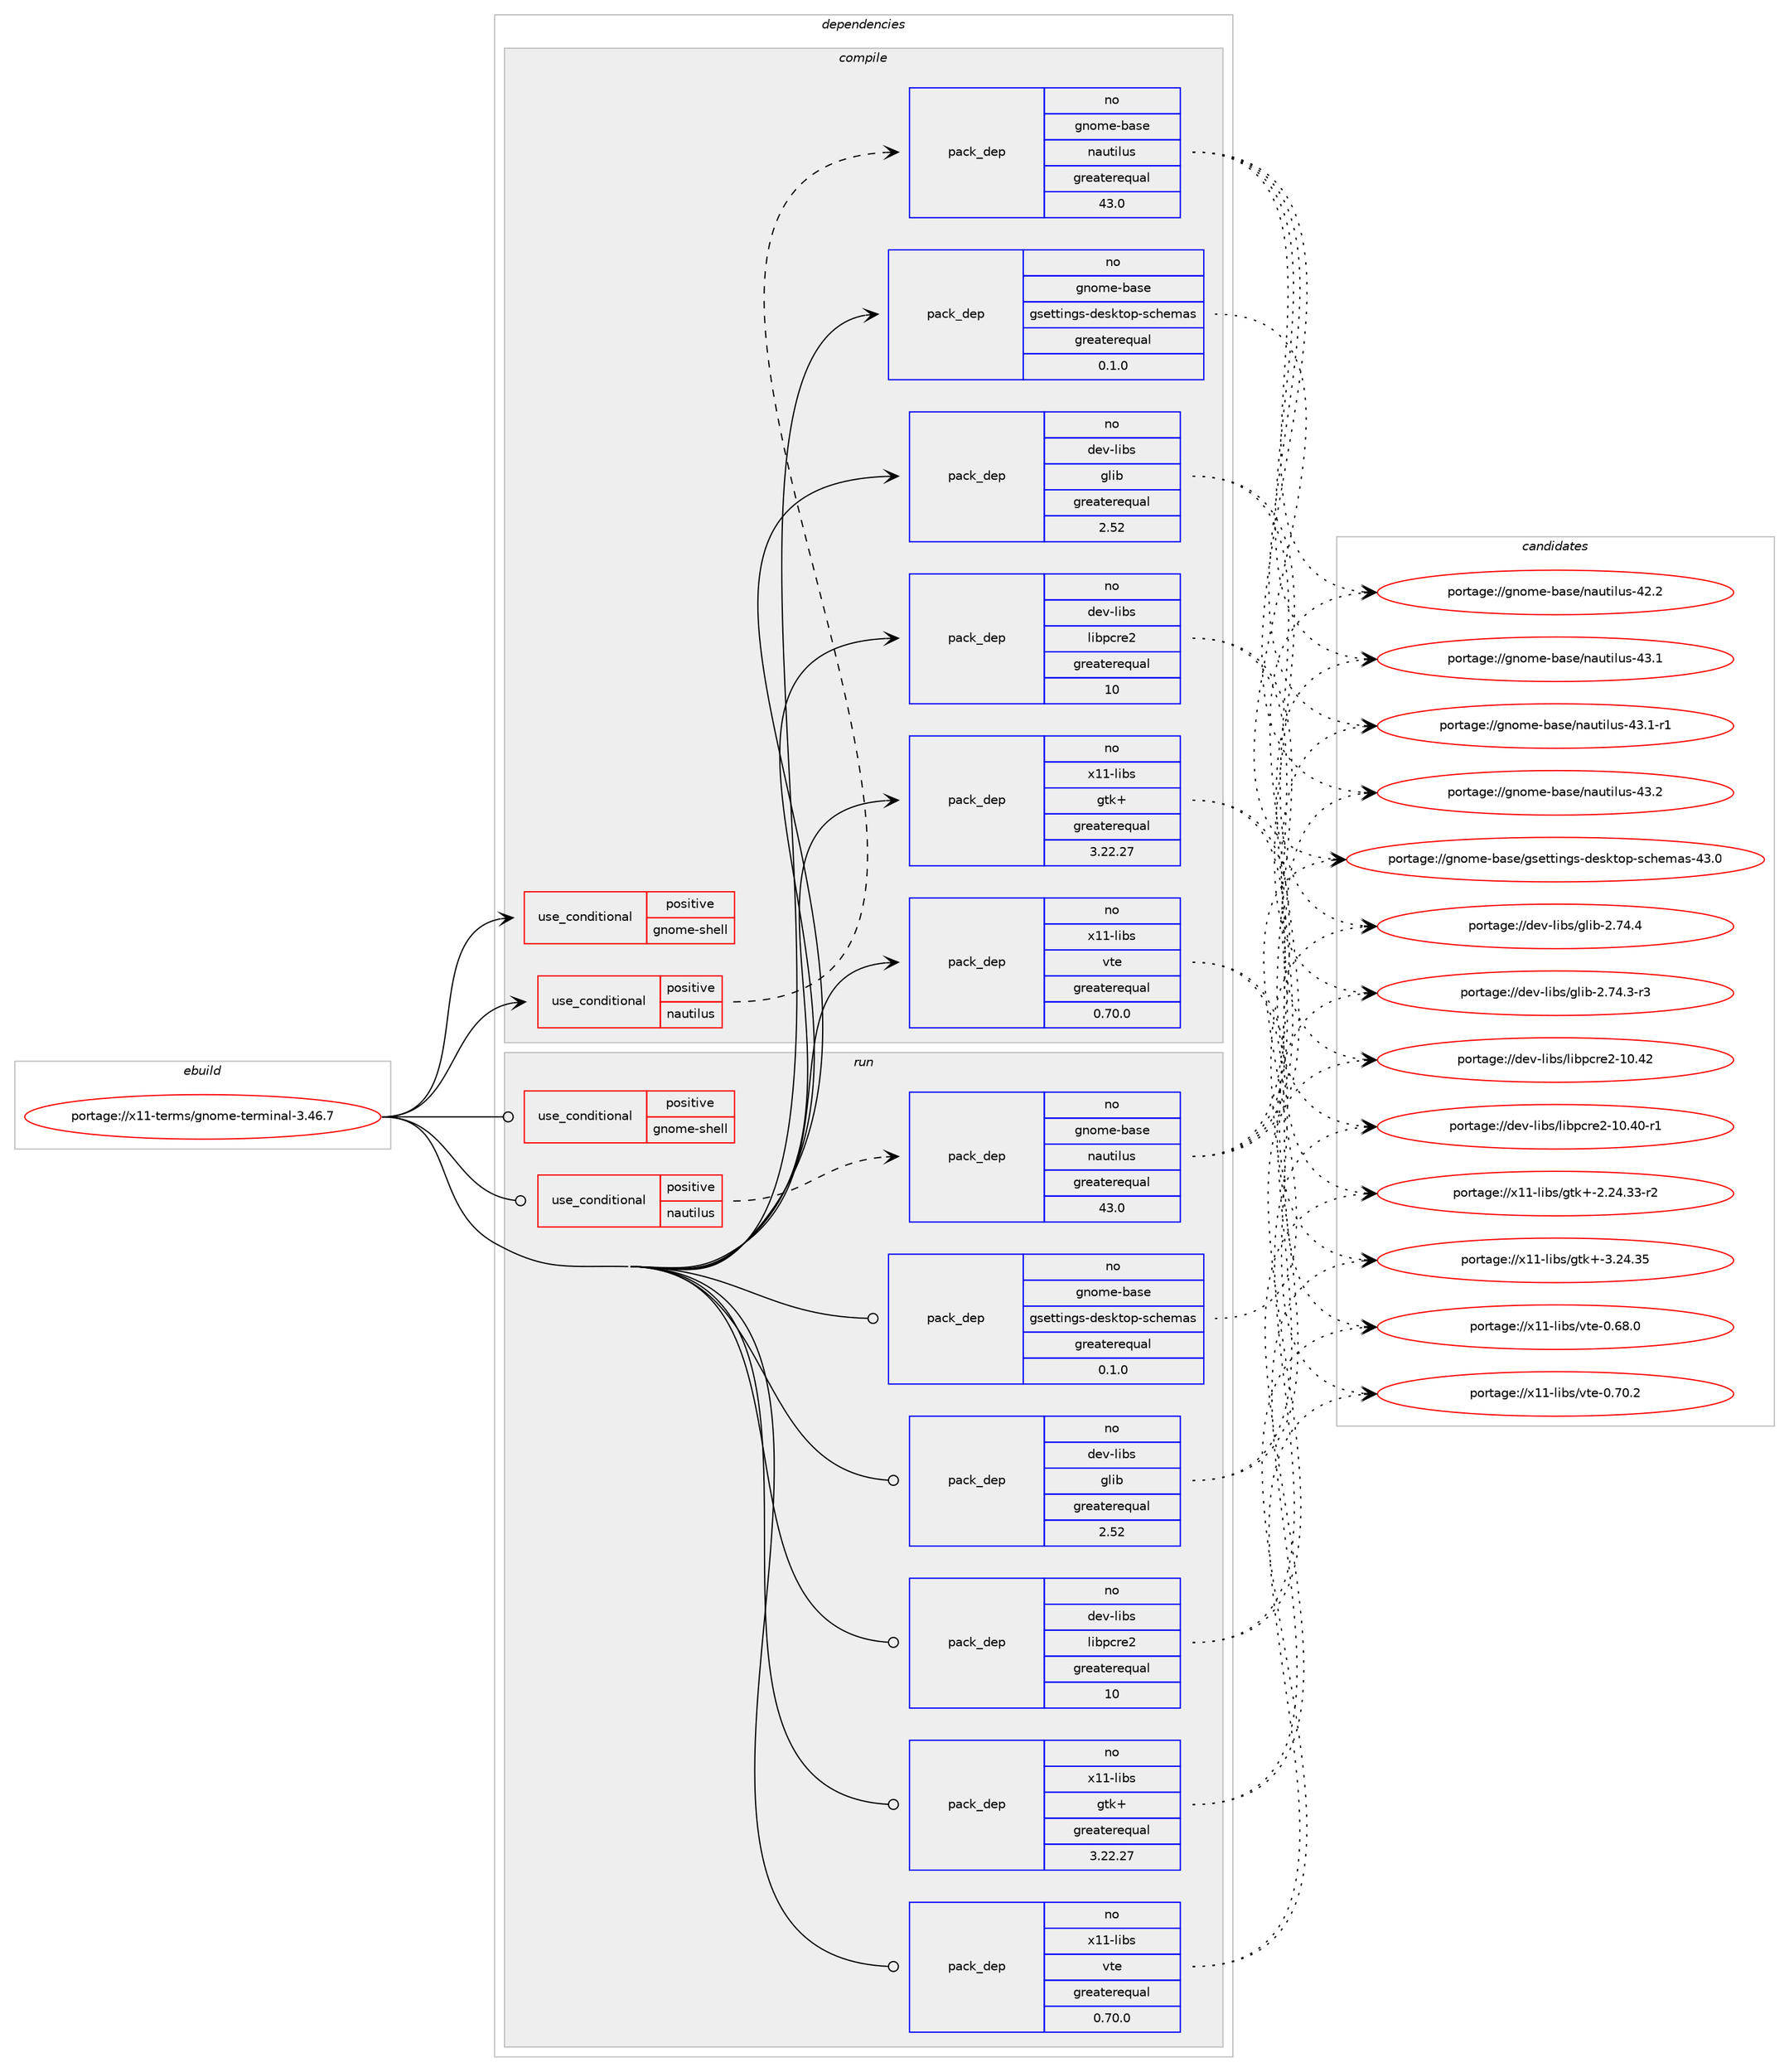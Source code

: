 digraph prolog {

# *************
# Graph options
# *************

newrank=true;
concentrate=true;
compound=true;
graph [rankdir=LR,fontname=Helvetica,fontsize=10,ranksep=1.5];#, ranksep=2.5, nodesep=0.2];
edge  [arrowhead=vee];
node  [fontname=Helvetica,fontsize=10];

# **********
# The ebuild
# **********

subgraph cluster_leftcol {
color=gray;
rank=same;
label=<<i>ebuild</i>>;
id [label="portage://x11-terms/gnome-terminal-3.46.7", color=red, width=4, href="../x11-terms/gnome-terminal-3.46.7.svg"];
}

# ****************
# The dependencies
# ****************

subgraph cluster_midcol {
color=gray;
label=<<i>dependencies</i>>;
subgraph cluster_compile {
fillcolor="#eeeeee";
style=filled;
label=<<i>compile</i>>;
subgraph cond7987 {
dependency13008 [label=<<TABLE BORDER="0" CELLBORDER="1" CELLSPACING="0" CELLPADDING="4"><TR><TD ROWSPAN="3" CELLPADDING="10">use_conditional</TD></TR><TR><TD>positive</TD></TR><TR><TD>gnome-shell</TD></TR></TABLE>>, shape=none, color=red];
# *** BEGIN UNKNOWN DEPENDENCY TYPE (TODO) ***
# dependency13008 -> package_dependency(portage://x11-terms/gnome-terminal-3.46.7,install,no,gnome-base,gnome-shell,none,[,,],[],[])
# *** END UNKNOWN DEPENDENCY TYPE (TODO) ***

}
id:e -> dependency13008:w [weight=20,style="solid",arrowhead="vee"];
subgraph cond7988 {
dependency13009 [label=<<TABLE BORDER="0" CELLBORDER="1" CELLSPACING="0" CELLPADDING="4"><TR><TD ROWSPAN="3" CELLPADDING="10">use_conditional</TD></TR><TR><TD>positive</TD></TR><TR><TD>nautilus</TD></TR></TABLE>>, shape=none, color=red];
subgraph pack4862 {
dependency13010 [label=<<TABLE BORDER="0" CELLBORDER="1" CELLSPACING="0" CELLPADDING="4" WIDTH="220"><TR><TD ROWSPAN="6" CELLPADDING="30">pack_dep</TD></TR><TR><TD WIDTH="110">no</TD></TR><TR><TD>gnome-base</TD></TR><TR><TD>nautilus</TD></TR><TR><TD>greaterequal</TD></TR><TR><TD>43.0</TD></TR></TABLE>>, shape=none, color=blue];
}
dependency13009:e -> dependency13010:w [weight=20,style="dashed",arrowhead="vee"];
}
id:e -> dependency13009:w [weight=20,style="solid",arrowhead="vee"];
subgraph pack4863 {
dependency13011 [label=<<TABLE BORDER="0" CELLBORDER="1" CELLSPACING="0" CELLPADDING="4" WIDTH="220"><TR><TD ROWSPAN="6" CELLPADDING="30">pack_dep</TD></TR><TR><TD WIDTH="110">no</TD></TR><TR><TD>dev-libs</TD></TR><TR><TD>glib</TD></TR><TR><TD>greaterequal</TD></TR><TR><TD>2.52</TD></TR></TABLE>>, shape=none, color=blue];
}
id:e -> dependency13011:w [weight=20,style="solid",arrowhead="vee"];
subgraph pack4864 {
dependency13012 [label=<<TABLE BORDER="0" CELLBORDER="1" CELLSPACING="0" CELLPADDING="4" WIDTH="220"><TR><TD ROWSPAN="6" CELLPADDING="30">pack_dep</TD></TR><TR><TD WIDTH="110">no</TD></TR><TR><TD>dev-libs</TD></TR><TR><TD>libpcre2</TD></TR><TR><TD>greaterequal</TD></TR><TR><TD>10</TD></TR></TABLE>>, shape=none, color=blue];
}
id:e -> dependency13012:w [weight=20,style="solid",arrowhead="vee"];
subgraph pack4865 {
dependency13013 [label=<<TABLE BORDER="0" CELLBORDER="1" CELLSPACING="0" CELLPADDING="4" WIDTH="220"><TR><TD ROWSPAN="6" CELLPADDING="30">pack_dep</TD></TR><TR><TD WIDTH="110">no</TD></TR><TR><TD>gnome-base</TD></TR><TR><TD>gsettings-desktop-schemas</TD></TR><TR><TD>greaterequal</TD></TR><TR><TD>0.1.0</TD></TR></TABLE>>, shape=none, color=blue];
}
id:e -> dependency13013:w [weight=20,style="solid",arrowhead="vee"];
# *** BEGIN UNKNOWN DEPENDENCY TYPE (TODO) ***
# id -> package_dependency(portage://x11-terms/gnome-terminal-3.46.7,install,no,sys-apps,util-linux,none,[,,],[],[])
# *** END UNKNOWN DEPENDENCY TYPE (TODO) ***

subgraph pack4866 {
dependency13014 [label=<<TABLE BORDER="0" CELLBORDER="1" CELLSPACING="0" CELLPADDING="4" WIDTH="220"><TR><TD ROWSPAN="6" CELLPADDING="30">pack_dep</TD></TR><TR><TD WIDTH="110">no</TD></TR><TR><TD>x11-libs</TD></TR><TR><TD>gtk+</TD></TR><TR><TD>greaterequal</TD></TR><TR><TD>3.22.27</TD></TR></TABLE>>, shape=none, color=blue];
}
id:e -> dependency13014:w [weight=20,style="solid",arrowhead="vee"];
subgraph pack4867 {
dependency13015 [label=<<TABLE BORDER="0" CELLBORDER="1" CELLSPACING="0" CELLPADDING="4" WIDTH="220"><TR><TD ROWSPAN="6" CELLPADDING="30">pack_dep</TD></TR><TR><TD WIDTH="110">no</TD></TR><TR><TD>x11-libs</TD></TR><TR><TD>vte</TD></TR><TR><TD>greaterequal</TD></TR><TR><TD>0.70.0</TD></TR></TABLE>>, shape=none, color=blue];
}
id:e -> dependency13015:w [weight=20,style="solid",arrowhead="vee"];
}
subgraph cluster_compileandrun {
fillcolor="#eeeeee";
style=filled;
label=<<i>compile and run</i>>;
}
subgraph cluster_run {
fillcolor="#eeeeee";
style=filled;
label=<<i>run</i>>;
subgraph cond7989 {
dependency13016 [label=<<TABLE BORDER="0" CELLBORDER="1" CELLSPACING="0" CELLPADDING="4"><TR><TD ROWSPAN="3" CELLPADDING="10">use_conditional</TD></TR><TR><TD>positive</TD></TR><TR><TD>gnome-shell</TD></TR></TABLE>>, shape=none, color=red];
# *** BEGIN UNKNOWN DEPENDENCY TYPE (TODO) ***
# dependency13016 -> package_dependency(portage://x11-terms/gnome-terminal-3.46.7,run,no,gnome-base,gnome-shell,none,[,,],[],[])
# *** END UNKNOWN DEPENDENCY TYPE (TODO) ***

}
id:e -> dependency13016:w [weight=20,style="solid",arrowhead="odot"];
subgraph cond7990 {
dependency13017 [label=<<TABLE BORDER="0" CELLBORDER="1" CELLSPACING="0" CELLPADDING="4"><TR><TD ROWSPAN="3" CELLPADDING="10">use_conditional</TD></TR><TR><TD>positive</TD></TR><TR><TD>nautilus</TD></TR></TABLE>>, shape=none, color=red];
subgraph pack4868 {
dependency13018 [label=<<TABLE BORDER="0" CELLBORDER="1" CELLSPACING="0" CELLPADDING="4" WIDTH="220"><TR><TD ROWSPAN="6" CELLPADDING="30">pack_dep</TD></TR><TR><TD WIDTH="110">no</TD></TR><TR><TD>gnome-base</TD></TR><TR><TD>nautilus</TD></TR><TR><TD>greaterequal</TD></TR><TR><TD>43.0</TD></TR></TABLE>>, shape=none, color=blue];
}
dependency13017:e -> dependency13018:w [weight=20,style="dashed",arrowhead="vee"];
}
id:e -> dependency13017:w [weight=20,style="solid",arrowhead="odot"];
subgraph pack4869 {
dependency13019 [label=<<TABLE BORDER="0" CELLBORDER="1" CELLSPACING="0" CELLPADDING="4" WIDTH="220"><TR><TD ROWSPAN="6" CELLPADDING="30">pack_dep</TD></TR><TR><TD WIDTH="110">no</TD></TR><TR><TD>dev-libs</TD></TR><TR><TD>glib</TD></TR><TR><TD>greaterequal</TD></TR><TR><TD>2.52</TD></TR></TABLE>>, shape=none, color=blue];
}
id:e -> dependency13019:w [weight=20,style="solid",arrowhead="odot"];
subgraph pack4870 {
dependency13020 [label=<<TABLE BORDER="0" CELLBORDER="1" CELLSPACING="0" CELLPADDING="4" WIDTH="220"><TR><TD ROWSPAN="6" CELLPADDING="30">pack_dep</TD></TR><TR><TD WIDTH="110">no</TD></TR><TR><TD>dev-libs</TD></TR><TR><TD>libpcre2</TD></TR><TR><TD>greaterequal</TD></TR><TR><TD>10</TD></TR></TABLE>>, shape=none, color=blue];
}
id:e -> dependency13020:w [weight=20,style="solid",arrowhead="odot"];
subgraph pack4871 {
dependency13021 [label=<<TABLE BORDER="0" CELLBORDER="1" CELLSPACING="0" CELLPADDING="4" WIDTH="220"><TR><TD ROWSPAN="6" CELLPADDING="30">pack_dep</TD></TR><TR><TD WIDTH="110">no</TD></TR><TR><TD>gnome-base</TD></TR><TR><TD>gsettings-desktop-schemas</TD></TR><TR><TD>greaterequal</TD></TR><TR><TD>0.1.0</TD></TR></TABLE>>, shape=none, color=blue];
}
id:e -> dependency13021:w [weight=20,style="solid",arrowhead="odot"];
# *** BEGIN UNKNOWN DEPENDENCY TYPE (TODO) ***
# id -> package_dependency(portage://x11-terms/gnome-terminal-3.46.7,run,no,sys-apps,util-linux,none,[,,],[],[])
# *** END UNKNOWN DEPENDENCY TYPE (TODO) ***

subgraph pack4872 {
dependency13022 [label=<<TABLE BORDER="0" CELLBORDER="1" CELLSPACING="0" CELLPADDING="4" WIDTH="220"><TR><TD ROWSPAN="6" CELLPADDING="30">pack_dep</TD></TR><TR><TD WIDTH="110">no</TD></TR><TR><TD>x11-libs</TD></TR><TR><TD>gtk+</TD></TR><TR><TD>greaterequal</TD></TR><TR><TD>3.22.27</TD></TR></TABLE>>, shape=none, color=blue];
}
id:e -> dependency13022:w [weight=20,style="solid",arrowhead="odot"];
subgraph pack4873 {
dependency13023 [label=<<TABLE BORDER="0" CELLBORDER="1" CELLSPACING="0" CELLPADDING="4" WIDTH="220"><TR><TD ROWSPAN="6" CELLPADDING="30">pack_dep</TD></TR><TR><TD WIDTH="110">no</TD></TR><TR><TD>x11-libs</TD></TR><TR><TD>vte</TD></TR><TR><TD>greaterequal</TD></TR><TR><TD>0.70.0</TD></TR></TABLE>>, shape=none, color=blue];
}
id:e -> dependency13023:w [weight=20,style="solid",arrowhead="odot"];
}
}

# **************
# The candidates
# **************

subgraph cluster_choices {
rank=same;
color=gray;
label=<<i>candidates</i>>;

subgraph choice4862 {
color=black;
nodesep=1;
choice10311011110910145989711510147110971171161051081171154552504650 [label="portage://gnome-base/nautilus-42.2", color=red, width=4,href="../gnome-base/nautilus-42.2.svg"];
choice10311011110910145989711510147110971171161051081171154552514649 [label="portage://gnome-base/nautilus-43.1", color=red, width=4,href="../gnome-base/nautilus-43.1.svg"];
choice103110111109101459897115101471109711711610510811711545525146494511449 [label="portage://gnome-base/nautilus-43.1-r1", color=red, width=4,href="../gnome-base/nautilus-43.1-r1.svg"];
choice10311011110910145989711510147110971171161051081171154552514650 [label="portage://gnome-base/nautilus-43.2", color=red, width=4,href="../gnome-base/nautilus-43.2.svg"];
dependency13010:e -> choice10311011110910145989711510147110971171161051081171154552504650:w [style=dotted,weight="100"];
dependency13010:e -> choice10311011110910145989711510147110971171161051081171154552514649:w [style=dotted,weight="100"];
dependency13010:e -> choice103110111109101459897115101471109711711610510811711545525146494511449:w [style=dotted,weight="100"];
dependency13010:e -> choice10311011110910145989711510147110971171161051081171154552514650:w [style=dotted,weight="100"];
}
subgraph choice4863 {
color=black;
nodesep=1;
choice10010111845108105981154710310810598455046555246514511451 [label="portage://dev-libs/glib-2.74.3-r3", color=red, width=4,href="../dev-libs/glib-2.74.3-r3.svg"];
choice1001011184510810598115471031081059845504655524652 [label="portage://dev-libs/glib-2.74.4", color=red, width=4,href="../dev-libs/glib-2.74.4.svg"];
dependency13011:e -> choice10010111845108105981154710310810598455046555246514511451:w [style=dotted,weight="100"];
dependency13011:e -> choice1001011184510810598115471031081059845504655524652:w [style=dotted,weight="100"];
}
subgraph choice4864 {
color=black;
nodesep=1;
choice1001011184510810598115471081059811299114101504549484652484511449 [label="portage://dev-libs/libpcre2-10.40-r1", color=red, width=4,href="../dev-libs/libpcre2-10.40-r1.svg"];
choice100101118451081059811547108105981129911410150454948465250 [label="portage://dev-libs/libpcre2-10.42", color=red, width=4,href="../dev-libs/libpcre2-10.42.svg"];
dependency13012:e -> choice1001011184510810598115471081059811299114101504549484652484511449:w [style=dotted,weight="100"];
dependency13012:e -> choice100101118451081059811547108105981129911410150454948465250:w [style=dotted,weight="100"];
}
subgraph choice4865 {
color=black;
nodesep=1;
choice10311011110910145989711510147103115101116116105110103115451001011151071161111124511599104101109971154552514648 [label="portage://gnome-base/gsettings-desktop-schemas-43.0", color=red, width=4,href="../gnome-base/gsettings-desktop-schemas-43.0.svg"];
dependency13013:e -> choice10311011110910145989711510147103115101116116105110103115451001011151071161111124511599104101109971154552514648:w [style=dotted,weight="100"];
}
subgraph choice4866 {
color=black;
nodesep=1;
choice12049494510810598115471031161074345504650524651514511450 [label="portage://x11-libs/gtk+-2.24.33-r2", color=red, width=4,href="../x11-libs/gtk+-2.24.33-r2.svg"];
choice1204949451081059811547103116107434551465052465153 [label="portage://x11-libs/gtk+-3.24.35", color=red, width=4,href="../x11-libs/gtk+-3.24.35.svg"];
dependency13014:e -> choice12049494510810598115471031161074345504650524651514511450:w [style=dotted,weight="100"];
dependency13014:e -> choice1204949451081059811547103116107434551465052465153:w [style=dotted,weight="100"];
}
subgraph choice4867 {
color=black;
nodesep=1;
choice120494945108105981154711811610145484654564648 [label="portage://x11-libs/vte-0.68.0", color=red, width=4,href="../x11-libs/vte-0.68.0.svg"];
choice120494945108105981154711811610145484655484650 [label="portage://x11-libs/vte-0.70.2", color=red, width=4,href="../x11-libs/vte-0.70.2.svg"];
dependency13015:e -> choice120494945108105981154711811610145484654564648:w [style=dotted,weight="100"];
dependency13015:e -> choice120494945108105981154711811610145484655484650:w [style=dotted,weight="100"];
}
subgraph choice4868 {
color=black;
nodesep=1;
choice10311011110910145989711510147110971171161051081171154552504650 [label="portage://gnome-base/nautilus-42.2", color=red, width=4,href="../gnome-base/nautilus-42.2.svg"];
choice10311011110910145989711510147110971171161051081171154552514649 [label="portage://gnome-base/nautilus-43.1", color=red, width=4,href="../gnome-base/nautilus-43.1.svg"];
choice103110111109101459897115101471109711711610510811711545525146494511449 [label="portage://gnome-base/nautilus-43.1-r1", color=red, width=4,href="../gnome-base/nautilus-43.1-r1.svg"];
choice10311011110910145989711510147110971171161051081171154552514650 [label="portage://gnome-base/nautilus-43.2", color=red, width=4,href="../gnome-base/nautilus-43.2.svg"];
dependency13018:e -> choice10311011110910145989711510147110971171161051081171154552504650:w [style=dotted,weight="100"];
dependency13018:e -> choice10311011110910145989711510147110971171161051081171154552514649:w [style=dotted,weight="100"];
dependency13018:e -> choice103110111109101459897115101471109711711610510811711545525146494511449:w [style=dotted,weight="100"];
dependency13018:e -> choice10311011110910145989711510147110971171161051081171154552514650:w [style=dotted,weight="100"];
}
subgraph choice4869 {
color=black;
nodesep=1;
choice10010111845108105981154710310810598455046555246514511451 [label="portage://dev-libs/glib-2.74.3-r3", color=red, width=4,href="../dev-libs/glib-2.74.3-r3.svg"];
choice1001011184510810598115471031081059845504655524652 [label="portage://dev-libs/glib-2.74.4", color=red, width=4,href="../dev-libs/glib-2.74.4.svg"];
dependency13019:e -> choice10010111845108105981154710310810598455046555246514511451:w [style=dotted,weight="100"];
dependency13019:e -> choice1001011184510810598115471031081059845504655524652:w [style=dotted,weight="100"];
}
subgraph choice4870 {
color=black;
nodesep=1;
choice1001011184510810598115471081059811299114101504549484652484511449 [label="portage://dev-libs/libpcre2-10.40-r1", color=red, width=4,href="../dev-libs/libpcre2-10.40-r1.svg"];
choice100101118451081059811547108105981129911410150454948465250 [label="portage://dev-libs/libpcre2-10.42", color=red, width=4,href="../dev-libs/libpcre2-10.42.svg"];
dependency13020:e -> choice1001011184510810598115471081059811299114101504549484652484511449:w [style=dotted,weight="100"];
dependency13020:e -> choice100101118451081059811547108105981129911410150454948465250:w [style=dotted,weight="100"];
}
subgraph choice4871 {
color=black;
nodesep=1;
choice10311011110910145989711510147103115101116116105110103115451001011151071161111124511599104101109971154552514648 [label="portage://gnome-base/gsettings-desktop-schemas-43.0", color=red, width=4,href="../gnome-base/gsettings-desktop-schemas-43.0.svg"];
dependency13021:e -> choice10311011110910145989711510147103115101116116105110103115451001011151071161111124511599104101109971154552514648:w [style=dotted,weight="100"];
}
subgraph choice4872 {
color=black;
nodesep=1;
choice12049494510810598115471031161074345504650524651514511450 [label="portage://x11-libs/gtk+-2.24.33-r2", color=red, width=4,href="../x11-libs/gtk+-2.24.33-r2.svg"];
choice1204949451081059811547103116107434551465052465153 [label="portage://x11-libs/gtk+-3.24.35", color=red, width=4,href="../x11-libs/gtk+-3.24.35.svg"];
dependency13022:e -> choice12049494510810598115471031161074345504650524651514511450:w [style=dotted,weight="100"];
dependency13022:e -> choice1204949451081059811547103116107434551465052465153:w [style=dotted,weight="100"];
}
subgraph choice4873 {
color=black;
nodesep=1;
choice120494945108105981154711811610145484654564648 [label="portage://x11-libs/vte-0.68.0", color=red, width=4,href="../x11-libs/vte-0.68.0.svg"];
choice120494945108105981154711811610145484655484650 [label="portage://x11-libs/vte-0.70.2", color=red, width=4,href="../x11-libs/vte-0.70.2.svg"];
dependency13023:e -> choice120494945108105981154711811610145484654564648:w [style=dotted,weight="100"];
dependency13023:e -> choice120494945108105981154711811610145484655484650:w [style=dotted,weight="100"];
}
}

}
